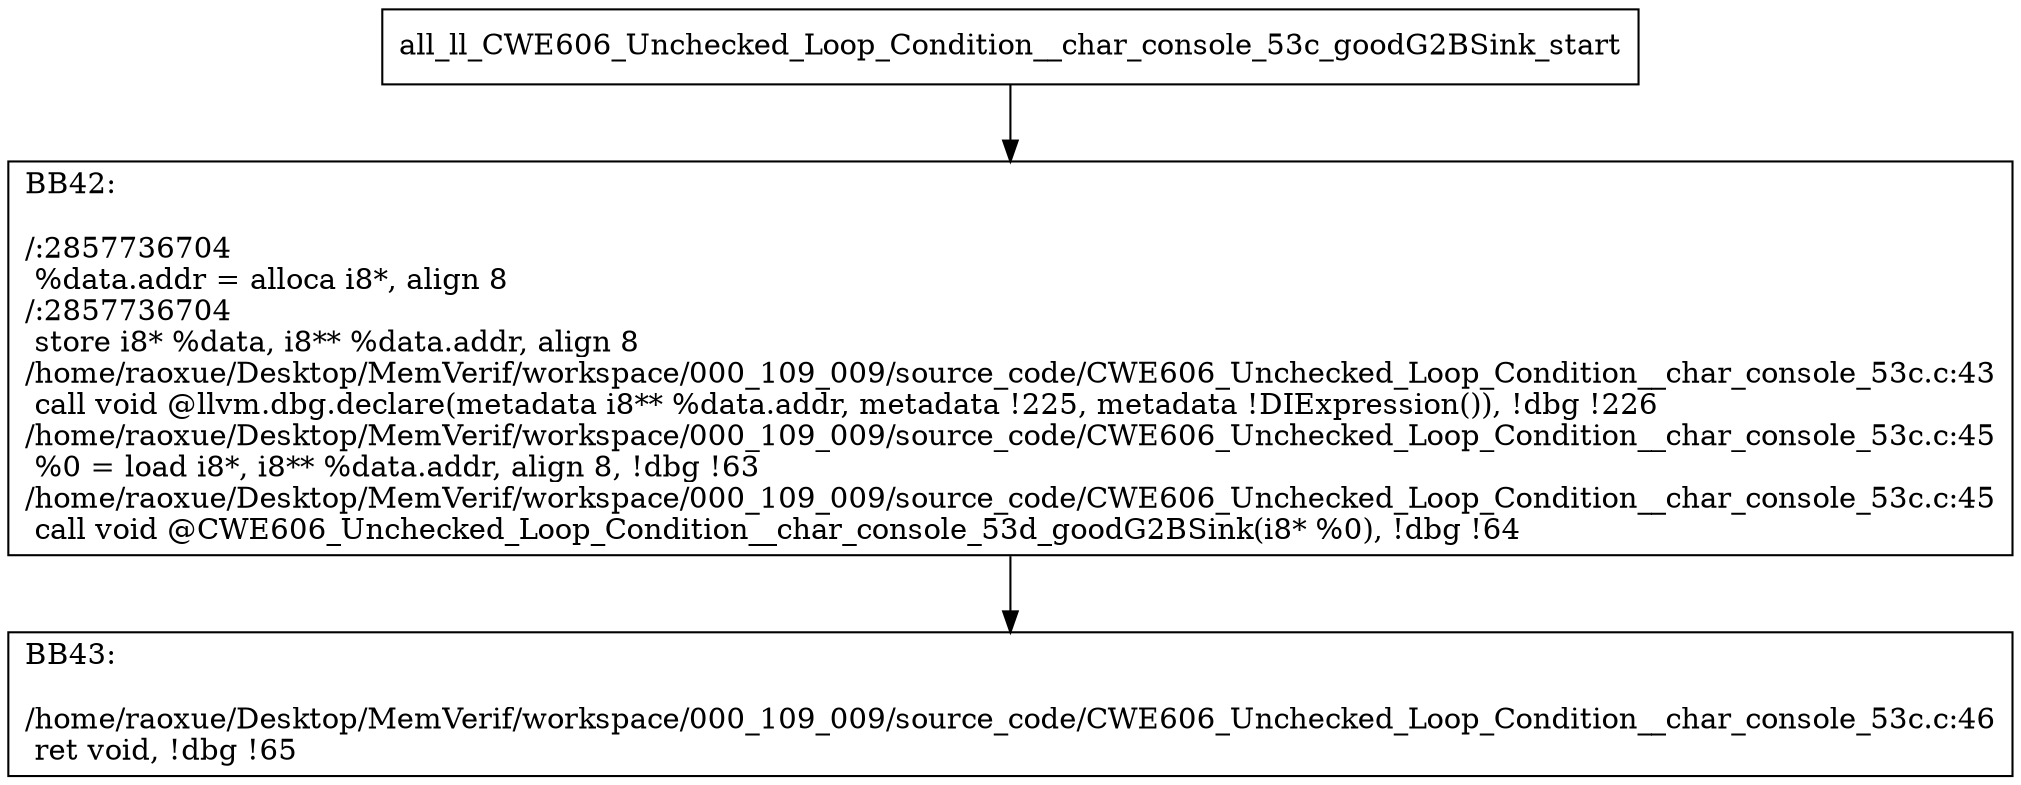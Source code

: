 digraph "CFG for'all_ll_CWE606_Unchecked_Loop_Condition__char_console_53c_goodG2BSink' function" {
	BBall_ll_CWE606_Unchecked_Loop_Condition__char_console_53c_goodG2BSink_start[shape=record,label="{all_ll_CWE606_Unchecked_Loop_Condition__char_console_53c_goodG2BSink_start}"];
	BBall_ll_CWE606_Unchecked_Loop_Condition__char_console_53c_goodG2BSink_start-> all_ll_CWE606_Unchecked_Loop_Condition__char_console_53c_goodG2BSinkBB42;
	all_ll_CWE606_Unchecked_Loop_Condition__char_console_53c_goodG2BSinkBB42 [shape=record, label="{BB42:\l\l/:2857736704\l
  %data.addr = alloca i8*, align 8\l
/:2857736704\l
  store i8* %data, i8** %data.addr, align 8\l
/home/raoxue/Desktop/MemVerif/workspace/000_109_009/source_code/CWE606_Unchecked_Loop_Condition__char_console_53c.c:43\l
  call void @llvm.dbg.declare(metadata i8** %data.addr, metadata !225, metadata !DIExpression()), !dbg !226\l
/home/raoxue/Desktop/MemVerif/workspace/000_109_009/source_code/CWE606_Unchecked_Loop_Condition__char_console_53c.c:45\l
  %0 = load i8*, i8** %data.addr, align 8, !dbg !63\l
/home/raoxue/Desktop/MemVerif/workspace/000_109_009/source_code/CWE606_Unchecked_Loop_Condition__char_console_53c.c:45\l
  call void @CWE606_Unchecked_Loop_Condition__char_console_53d_goodG2BSink(i8* %0), !dbg !64\l
}"];
	all_ll_CWE606_Unchecked_Loop_Condition__char_console_53c_goodG2BSinkBB42-> all_ll_CWE606_Unchecked_Loop_Condition__char_console_53c_goodG2BSinkBB43;
	all_ll_CWE606_Unchecked_Loop_Condition__char_console_53c_goodG2BSinkBB43 [shape=record, label="{BB43:\l\l/home/raoxue/Desktop/MemVerif/workspace/000_109_009/source_code/CWE606_Unchecked_Loop_Condition__char_console_53c.c:46\l
  ret void, !dbg !65\l
}"];
}
